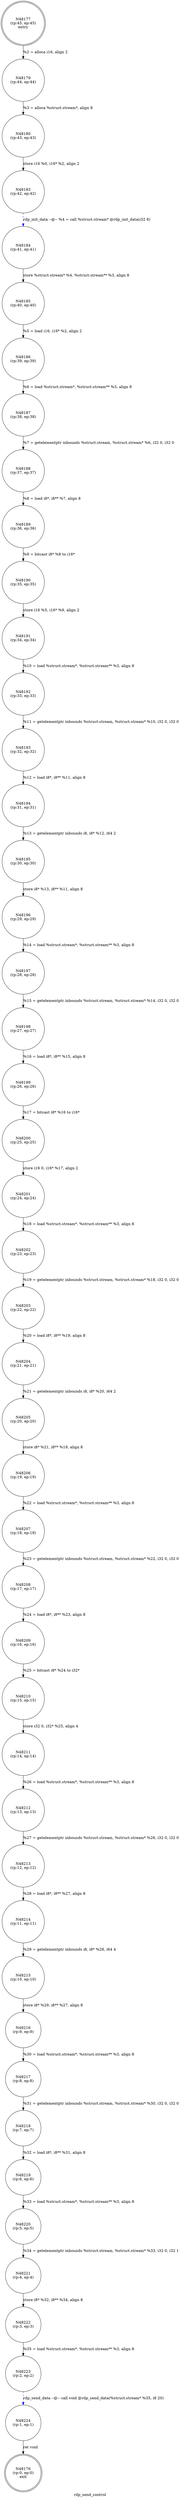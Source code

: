 digraph rdp_send_control {
label="rdp_send_control"
48176 [label="N48176\n(rp:0, ep:0)\nexit", shape="doublecircle"]
48177 [label="N48177\n(rp:45, ep:45)\nentry", shape="doublecircle"]
48177 -> 48179 [label="%2 = alloca i16, align 2"]
48179 [label="N48179\n(rp:44, ep:44)", shape="circle"]
48179 -> 48180 [label="%3 = alloca %struct.stream*, align 8"]
48180 [label="N48180\n(rp:43, ep:43)", shape="circle"]
48180 -> 48183 [label="store i16 %0, i16* %2, align 2"]
48183 [label="N48183\n(rp:42, ep:42)", shape="circle"]
48183 -> 48184 [label="rdp_init_data --@-- %4 = call %struct.stream* @rdp_init_data(i32 8)", style="dashed", color="blue"]
48184 [label="N48184\n(rp:41, ep:41)", shape="circle"]
48184 -> 48185 [label="store %struct.stream* %4, %struct.stream** %3, align 8"]
48185 [label="N48185\n(rp:40, ep:40)", shape="circle"]
48185 -> 48186 [label="%5 = load i16, i16* %2, align 2"]
48186 [label="N48186\n(rp:39, ep:39)", shape="circle"]
48186 -> 48187 [label="%6 = load %struct.stream*, %struct.stream** %3, align 8"]
48187 [label="N48187\n(rp:38, ep:38)", shape="circle"]
48187 -> 48188 [label="%7 = getelementptr inbounds %struct.stream, %struct.stream* %6, i32 0, i32 0"]
48188 [label="N48188\n(rp:37, ep:37)", shape="circle"]
48188 -> 48189 [label="%8 = load i8*, i8** %7, align 8"]
48189 [label="N48189\n(rp:36, ep:36)", shape="circle"]
48189 -> 48190 [label="%9 = bitcast i8* %8 to i16*"]
48190 [label="N48190\n(rp:35, ep:35)", shape="circle"]
48190 -> 48191 [label="store i16 %5, i16* %9, align 2"]
48191 [label="N48191\n(rp:34, ep:34)", shape="circle"]
48191 -> 48192 [label="%10 = load %struct.stream*, %struct.stream** %3, align 8"]
48192 [label="N48192\n(rp:33, ep:33)", shape="circle"]
48192 -> 48193 [label="%11 = getelementptr inbounds %struct.stream, %struct.stream* %10, i32 0, i32 0"]
48193 [label="N48193\n(rp:32, ep:32)", shape="circle"]
48193 -> 48194 [label="%12 = load i8*, i8** %11, align 8"]
48194 [label="N48194\n(rp:31, ep:31)", shape="circle"]
48194 -> 48195 [label="%13 = getelementptr inbounds i8, i8* %12, i64 2"]
48195 [label="N48195\n(rp:30, ep:30)", shape="circle"]
48195 -> 48196 [label="store i8* %13, i8** %11, align 8"]
48196 [label="N48196\n(rp:29, ep:29)", shape="circle"]
48196 -> 48197 [label="%14 = load %struct.stream*, %struct.stream** %3, align 8"]
48197 [label="N48197\n(rp:28, ep:28)", shape="circle"]
48197 -> 48198 [label="%15 = getelementptr inbounds %struct.stream, %struct.stream* %14, i32 0, i32 0"]
48198 [label="N48198\n(rp:27, ep:27)", shape="circle"]
48198 -> 48199 [label="%16 = load i8*, i8** %15, align 8"]
48199 [label="N48199\n(rp:26, ep:26)", shape="circle"]
48199 -> 48200 [label="%17 = bitcast i8* %16 to i16*"]
48200 [label="N48200\n(rp:25, ep:25)", shape="circle"]
48200 -> 48201 [label="store i16 0, i16* %17, align 2"]
48201 [label="N48201\n(rp:24, ep:24)", shape="circle"]
48201 -> 48202 [label="%18 = load %struct.stream*, %struct.stream** %3, align 8"]
48202 [label="N48202\n(rp:23, ep:23)", shape="circle"]
48202 -> 48203 [label="%19 = getelementptr inbounds %struct.stream, %struct.stream* %18, i32 0, i32 0"]
48203 [label="N48203\n(rp:22, ep:22)", shape="circle"]
48203 -> 48204 [label="%20 = load i8*, i8** %19, align 8"]
48204 [label="N48204\n(rp:21, ep:21)", shape="circle"]
48204 -> 48205 [label="%21 = getelementptr inbounds i8, i8* %20, i64 2"]
48205 [label="N48205\n(rp:20, ep:20)", shape="circle"]
48205 -> 48206 [label="store i8* %21, i8** %19, align 8"]
48206 [label="N48206\n(rp:19, ep:19)", shape="circle"]
48206 -> 48207 [label="%22 = load %struct.stream*, %struct.stream** %3, align 8"]
48207 [label="N48207\n(rp:18, ep:18)", shape="circle"]
48207 -> 48208 [label="%23 = getelementptr inbounds %struct.stream, %struct.stream* %22, i32 0, i32 0"]
48208 [label="N48208\n(rp:17, ep:17)", shape="circle"]
48208 -> 48209 [label="%24 = load i8*, i8** %23, align 8"]
48209 [label="N48209\n(rp:16, ep:16)", shape="circle"]
48209 -> 48210 [label="%25 = bitcast i8* %24 to i32*"]
48210 [label="N48210\n(rp:15, ep:15)", shape="circle"]
48210 -> 48211 [label="store i32 0, i32* %25, align 4"]
48211 [label="N48211\n(rp:14, ep:14)", shape="circle"]
48211 -> 48212 [label="%26 = load %struct.stream*, %struct.stream** %3, align 8"]
48212 [label="N48212\n(rp:13, ep:13)", shape="circle"]
48212 -> 48213 [label="%27 = getelementptr inbounds %struct.stream, %struct.stream* %26, i32 0, i32 0"]
48213 [label="N48213\n(rp:12, ep:12)", shape="circle"]
48213 -> 48214 [label="%28 = load i8*, i8** %27, align 8"]
48214 [label="N48214\n(rp:11, ep:11)", shape="circle"]
48214 -> 48215 [label="%29 = getelementptr inbounds i8, i8* %28, i64 4"]
48215 [label="N48215\n(rp:10, ep:10)", shape="circle"]
48215 -> 48216 [label="store i8* %29, i8** %27, align 8"]
48216 [label="N48216\n(rp:9, ep:9)", shape="circle"]
48216 -> 48217 [label="%30 = load %struct.stream*, %struct.stream** %3, align 8"]
48217 [label="N48217\n(rp:8, ep:8)", shape="circle"]
48217 -> 48218 [label="%31 = getelementptr inbounds %struct.stream, %struct.stream* %30, i32 0, i32 0"]
48218 [label="N48218\n(rp:7, ep:7)", shape="circle"]
48218 -> 48219 [label="%32 = load i8*, i8** %31, align 8"]
48219 [label="N48219\n(rp:6, ep:6)", shape="circle"]
48219 -> 48220 [label="%33 = load %struct.stream*, %struct.stream** %3, align 8"]
48220 [label="N48220\n(rp:5, ep:5)", shape="circle"]
48220 -> 48221 [label="%34 = getelementptr inbounds %struct.stream, %struct.stream* %33, i32 0, i32 1"]
48221 [label="N48221\n(rp:4, ep:4)", shape="circle"]
48221 -> 48222 [label="store i8* %32, i8** %34, align 8"]
48222 [label="N48222\n(rp:3, ep:3)", shape="circle"]
48222 -> 48223 [label="%35 = load %struct.stream*, %struct.stream** %3, align 8"]
48223 [label="N48223\n(rp:2, ep:2)", shape="circle"]
48223 -> 48224 [label="rdp_send_data --@-- call void @rdp_send_data(%struct.stream* %35, i8 20)", style="dashed", color="blue"]
48224 [label="N48224\n(rp:1, ep:1)", shape="circle"]
48224 -> 48176 [label="ret void"]
}
